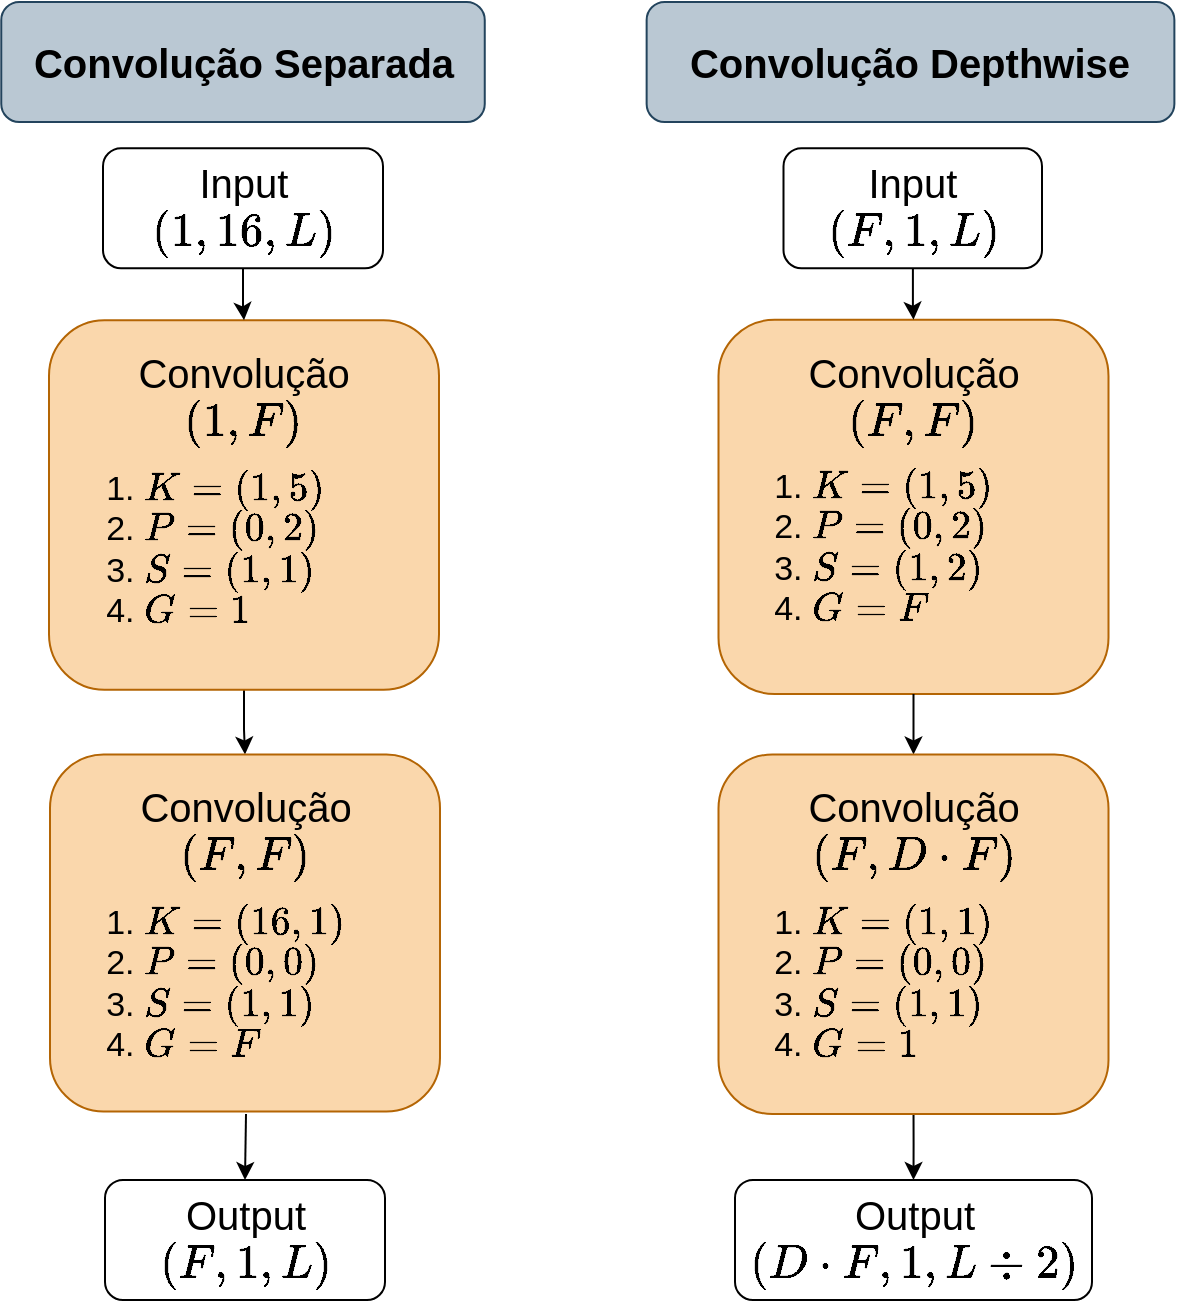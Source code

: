 <mxfile version="14.6.13" type="device"><diagram id="sNg1ZCC-w1WVWSXR56Ld" name="Page-1"><mxGraphModel dx="701" dy="-1034" grid="1" gridSize="10" guides="1" tooltips="1" connect="1" arrows="1" fold="1" page="1" pageScale="1" pageWidth="850" pageHeight="1100" math="1" shadow="0"><root><mxCell id="0"/><mxCell id="1" parent="0"/><mxCell id="tK8GgQYB4JeFMpV8Tyiu-1" style="edgeStyle=orthogonalEdgeStyle;rounded=0;orthogonalLoop=1;jettySize=auto;html=1;exitX=0.5;exitY=1;exitDx=0;exitDy=0;fontSize=20;" parent="1" source="tK8GgQYB4JeFMpV8Tyiu-2" target="tK8GgQYB4JeFMpV8Tyiu-5" edge="1"><mxGeometry relative="1" as="geometry"/></mxCell><mxCell id="tK8GgQYB4JeFMpV8Tyiu-2" value="&lt;div&gt;&lt;/div&gt;" style="rounded=1;whiteSpace=wrap;html=1;fontSize=15;align=center;fillColor=#fad7ac;strokeColor=#b46504;" parent="1" vertex="1"><mxGeometry x="918.5" y="2423.13" width="195" height="184.74" as="geometry"/></mxCell><mxCell id="tK8GgQYB4JeFMpV8Tyiu-3" value="&lt;ol style=&quot;font-size: 17px&quot;&gt;&lt;li style=&quot;font-size: 17px&quot;&gt;\(K = (1, 5)\)&lt;/li&gt;&lt;li style=&quot;font-size: 17px&quot;&gt;\(P = (0, 2)\)&lt;/li&gt;&lt;li style=&quot;font-size: 17px&quot;&gt;\(S = (1, 1)\)&lt;/li&gt;&lt;li style=&quot;font-size: 17px&quot;&gt;\(G = 1\)&lt;/li&gt;&lt;/ol&gt;" style="text;strokeColor=none;fillColor=none;html=1;whiteSpace=wrap;verticalAlign=middle;overflow=hidden;fontSize=17;" parent="1" vertex="1"><mxGeometry x="923.5" y="2477.51" width="185" height="120.36" as="geometry"/></mxCell><mxCell id="tK8GgQYB4JeFMpV8Tyiu-4" value="Convolução \((1, F)\)" style="text;html=1;strokeColor=none;fillColor=none;align=center;verticalAlign=middle;whiteSpace=wrap;rounded=0;fontSize=20;" parent="1" vertex="1"><mxGeometry x="946" y="2451.76" width="140" height="20" as="geometry"/></mxCell><mxCell id="tK8GgQYB4JeFMpV8Tyiu-5" value="&lt;div&gt;&lt;/div&gt;" style="rounded=1;whiteSpace=wrap;html=1;fontSize=15;align=center;fillColor=#fad7ac;strokeColor=#b46504;" parent="1" vertex="1"><mxGeometry x="919" y="2640.25" width="195" height="178.5" as="geometry"/></mxCell><mxCell id="tK8GgQYB4JeFMpV8Tyiu-6" style="edgeStyle=orthogonalEdgeStyle;rounded=0;orthogonalLoop=1;jettySize=auto;html=1;entryX=0.5;entryY=0;entryDx=0;entryDy=0;fontSize=20;" parent="1" target="tK8GgQYB4JeFMpV8Tyiu-13" edge="1"><mxGeometry relative="1" as="geometry"><mxPoint x="1017" y="2820" as="sourcePoint"/></mxGeometry></mxCell><mxCell id="tK8GgQYB4JeFMpV8Tyiu-7" value="&lt;ol style=&quot;font-size: 17px&quot;&gt;&lt;li style=&quot;font-size: 17px&quot;&gt;\(K = (16, 1)\)&lt;/li&gt;&lt;li style=&quot;font-size: 17px&quot;&gt;\(P = (0, 0)\)&lt;/li&gt;&lt;li style=&quot;font-size: 17px&quot;&gt;\(S = (1, 1)\)&lt;/li&gt;&lt;li style=&quot;font-size: 17px&quot;&gt;\(G = F\)&lt;/li&gt;&lt;/ol&gt;" style="text;strokeColor=none;fillColor=none;html=1;whiteSpace=wrap;verticalAlign=middle;overflow=hidden;fontSize=17;" parent="1" vertex="1"><mxGeometry x="924" y="2694.63" width="185" height="114.12" as="geometry"/></mxCell><mxCell id="tK8GgQYB4JeFMpV8Tyiu-8" value="Convolução \((F, F)\)" style="text;html=1;strokeColor=none;fillColor=none;align=center;verticalAlign=middle;whiteSpace=wrap;rounded=0;fontSize=20;" parent="1" vertex="1"><mxGeometry x="946.5" y="2668.88" width="140" height="20" as="geometry"/></mxCell><mxCell id="tK8GgQYB4JeFMpV8Tyiu-11" style="edgeStyle=orthogonalEdgeStyle;rounded=0;orthogonalLoop=1;jettySize=auto;html=1;entryX=0.5;entryY=0;entryDx=0;entryDy=0;fontSize=20;" parent="1" source="tK8GgQYB4JeFMpV8Tyiu-12" target="tK8GgQYB4JeFMpV8Tyiu-2" edge="1"><mxGeometry relative="1" as="geometry"/></mxCell><mxCell id="tK8GgQYB4JeFMpV8Tyiu-12" value="Input \((1, 16, L)\)" style="rounded=1;whiteSpace=wrap;html=1;fontSize=20;gradientColor=none;align=center;" parent="1" vertex="1"><mxGeometry x="945.5" y="2337.12" width="140" height="60" as="geometry"/></mxCell><mxCell id="tK8GgQYB4JeFMpV8Tyiu-13" value="Output \((F, 1, L)\)" style="rounded=1;whiteSpace=wrap;html=1;fontSize=20;gradientColor=none;align=center;" parent="1" vertex="1"><mxGeometry x="946.5" y="2853" width="140" height="60" as="geometry"/></mxCell><mxCell id="tK8GgQYB4JeFMpV8Tyiu-15" value="&lt;div&gt;&lt;/div&gt;" style="rounded=1;whiteSpace=wrap;html=1;fontSize=15;align=center;fillColor=#fad7ac;strokeColor=#b46504;" parent="1" vertex="1"><mxGeometry x="1253.25" y="2422.87" width="195" height="187.13" as="geometry"/></mxCell><mxCell id="tK8GgQYB4JeFMpV8Tyiu-16" value="&lt;ol style=&quot;font-size: 17px&quot;&gt;&lt;li style=&quot;font-size: 17px&quot;&gt;\(K = (1, 5)\)&lt;/li&gt;&lt;li style=&quot;font-size: 17px&quot;&gt;\(P = (0, 2)\)&lt;/li&gt;&lt;li style=&quot;font-size: 17px&quot;&gt;\(S = (1, 2)\)&lt;/li&gt;&lt;li style=&quot;font-size: 17px&quot;&gt;\(G = F\)&lt;/li&gt;&lt;/ol&gt;" style="text;strokeColor=none;fillColor=none;html=1;whiteSpace=wrap;verticalAlign=middle;overflow=hidden;fontSize=17;" parent="1" vertex="1"><mxGeometry x="1258.25" y="2477.25" width="185" height="120.36" as="geometry"/></mxCell><mxCell id="tK8GgQYB4JeFMpV8Tyiu-17" value="Convolução \((F, F)\)" style="text;html=1;strokeColor=none;fillColor=none;align=center;verticalAlign=middle;whiteSpace=wrap;rounded=0;fontSize=20;" parent="1" vertex="1"><mxGeometry x="1280.75" y="2451.5" width="140" height="20" as="geometry"/></mxCell><mxCell id="tK8GgQYB4JeFMpV8Tyiu-18" style="edgeStyle=orthogonalEdgeStyle;rounded=0;orthogonalLoop=1;jettySize=auto;html=1;entryX=0.5;entryY=0;entryDx=0;entryDy=0;fontSize=20;" parent="1" source="tK8GgQYB4JeFMpV8Tyiu-19" target="tK8GgQYB4JeFMpV8Tyiu-15" edge="1"><mxGeometry relative="1" as="geometry"/></mxCell><mxCell id="tK8GgQYB4JeFMpV8Tyiu-19" value="Input \((F, 1, L)\)" style="rounded=1;whiteSpace=wrap;html=1;fontSize=20;gradientColor=none;align=center;" parent="1" vertex="1"><mxGeometry x="1285.75" y="2337.12" width="129.25" height="60" as="geometry"/></mxCell><mxCell id="4YvljcSfU4YcYCPPd8P9-12" style="edgeStyle=orthogonalEdgeStyle;rounded=0;orthogonalLoop=1;jettySize=auto;html=1;exitX=0.5;exitY=1;exitDx=0;exitDy=0;" parent="1" source="4YvljcSfU4YcYCPPd8P9-2" target="tK8GgQYB4JeFMpV8Tyiu-20" edge="1"><mxGeometry relative="1" as="geometry"/></mxCell><mxCell id="tK8GgQYB4JeFMpV8Tyiu-20" value="Output \((D \cdot F, 1, L \div 2)\)" style="rounded=1;whiteSpace=wrap;html=1;fontSize=20;gradientColor=none;align=center;" parent="1" vertex="1"><mxGeometry x="1261.5" y="2853" width="178.5" height="60" as="geometry"/></mxCell><mxCell id="tK8GgQYB4JeFMpV8Tyiu-21" value="Convolução Separada" style="rounded=1;whiteSpace=wrap;html=1;fontSize=20;align=center;fillColor=#bac8d3;strokeColor=#23445d;fontStyle=1;" parent="1" vertex="1"><mxGeometry x="894.63" y="2264" width="241.75" height="60" as="geometry"/></mxCell><mxCell id="tK8GgQYB4JeFMpV8Tyiu-22" value="Convolução Depthwise" style="rounded=1;whiteSpace=wrap;html=1;fontSize=20;align=center;fillColor=#bac8d3;strokeColor=#23445d;fontStyle=1" parent="1" vertex="1"><mxGeometry x="1217.32" y="2264" width="263.87" height="60" as="geometry"/></mxCell><mxCell id="4YvljcSfU4YcYCPPd8P9-6" style="edgeStyle=orthogonalEdgeStyle;rounded=0;orthogonalLoop=1;jettySize=auto;html=1;exitX=0.5;exitY=1;exitDx=0;exitDy=0;entryX=0.5;entryY=0;entryDx=0;entryDy=0;" parent="1" source="tK8GgQYB4JeFMpV8Tyiu-15" target="4YvljcSfU4YcYCPPd8P9-1" edge="1"><mxGeometry relative="1" as="geometry"/></mxCell><mxCell id="4YvljcSfU4YcYCPPd8P9-1" value="&lt;div&gt;&lt;/div&gt;" style="rounded=1;whiteSpace=wrap;html=1;fontSize=15;align=center;fillColor=#fad7ac;strokeColor=#b46504;" parent="1" vertex="1"><mxGeometry x="1253.25" y="2640.25" width="195" height="179.75" as="geometry"/></mxCell><mxCell id="4YvljcSfU4YcYCPPd8P9-2" value="&lt;ol style=&quot;font-size: 17px&quot;&gt;&lt;li style=&quot;font-size: 17px&quot;&gt;\(K = (1, 1)\)&lt;/li&gt;&lt;li style=&quot;font-size: 17px&quot;&gt;\(P = (0, 0)\)&lt;/li&gt;&lt;li style=&quot;font-size: 17px&quot;&gt;\(S = (1, 1)\)&lt;/li&gt;&lt;li style=&quot;font-size: 17px&quot;&gt;\(G = 1\)&lt;/li&gt;&lt;/ol&gt;" style="text;strokeColor=none;fillColor=none;html=1;whiteSpace=wrap;verticalAlign=middle;overflow=hidden;fontSize=17;" parent="1" vertex="1"><mxGeometry x="1258.25" y="2694.63" width="185" height="120.36" as="geometry"/></mxCell><mxCell id="4YvljcSfU4YcYCPPd8P9-3" value="Convolução \((F, D \cdot F)\)" style="text;html=1;strokeColor=none;fillColor=none;align=center;verticalAlign=middle;whiteSpace=wrap;rounded=0;fontSize=20;" parent="1" vertex="1"><mxGeometry x="1280.75" y="2668.88" width="140" height="20" as="geometry"/></mxCell></root></mxGraphModel></diagram></mxfile>